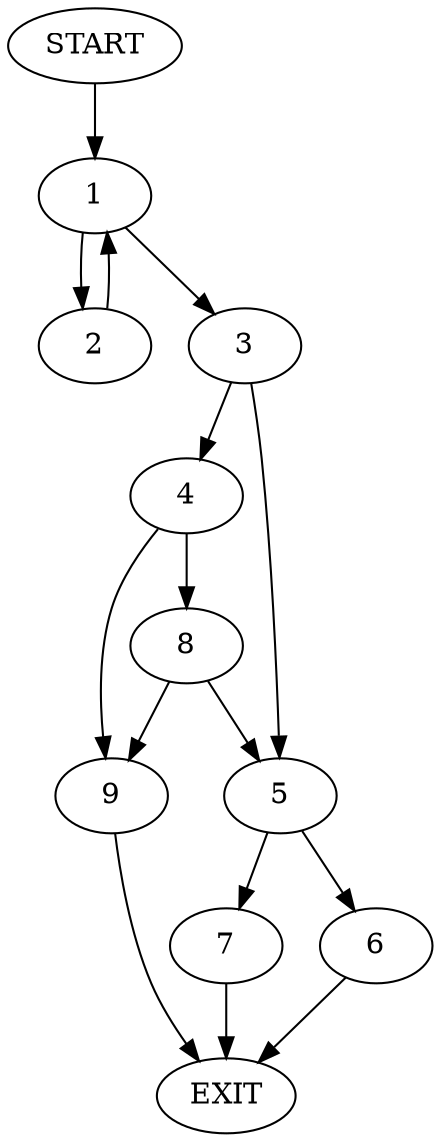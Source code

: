 digraph {
0 [label="START"]
10 [label="EXIT"]
0 -> 1
1 -> 2
1 -> 3
2 -> 1
3 -> 4
3 -> 5
5 -> 6
5 -> 7
4 -> 8
4 -> 9
9 -> 10
8 -> 9
8 -> 5
7 -> 10
6 -> 10
}
